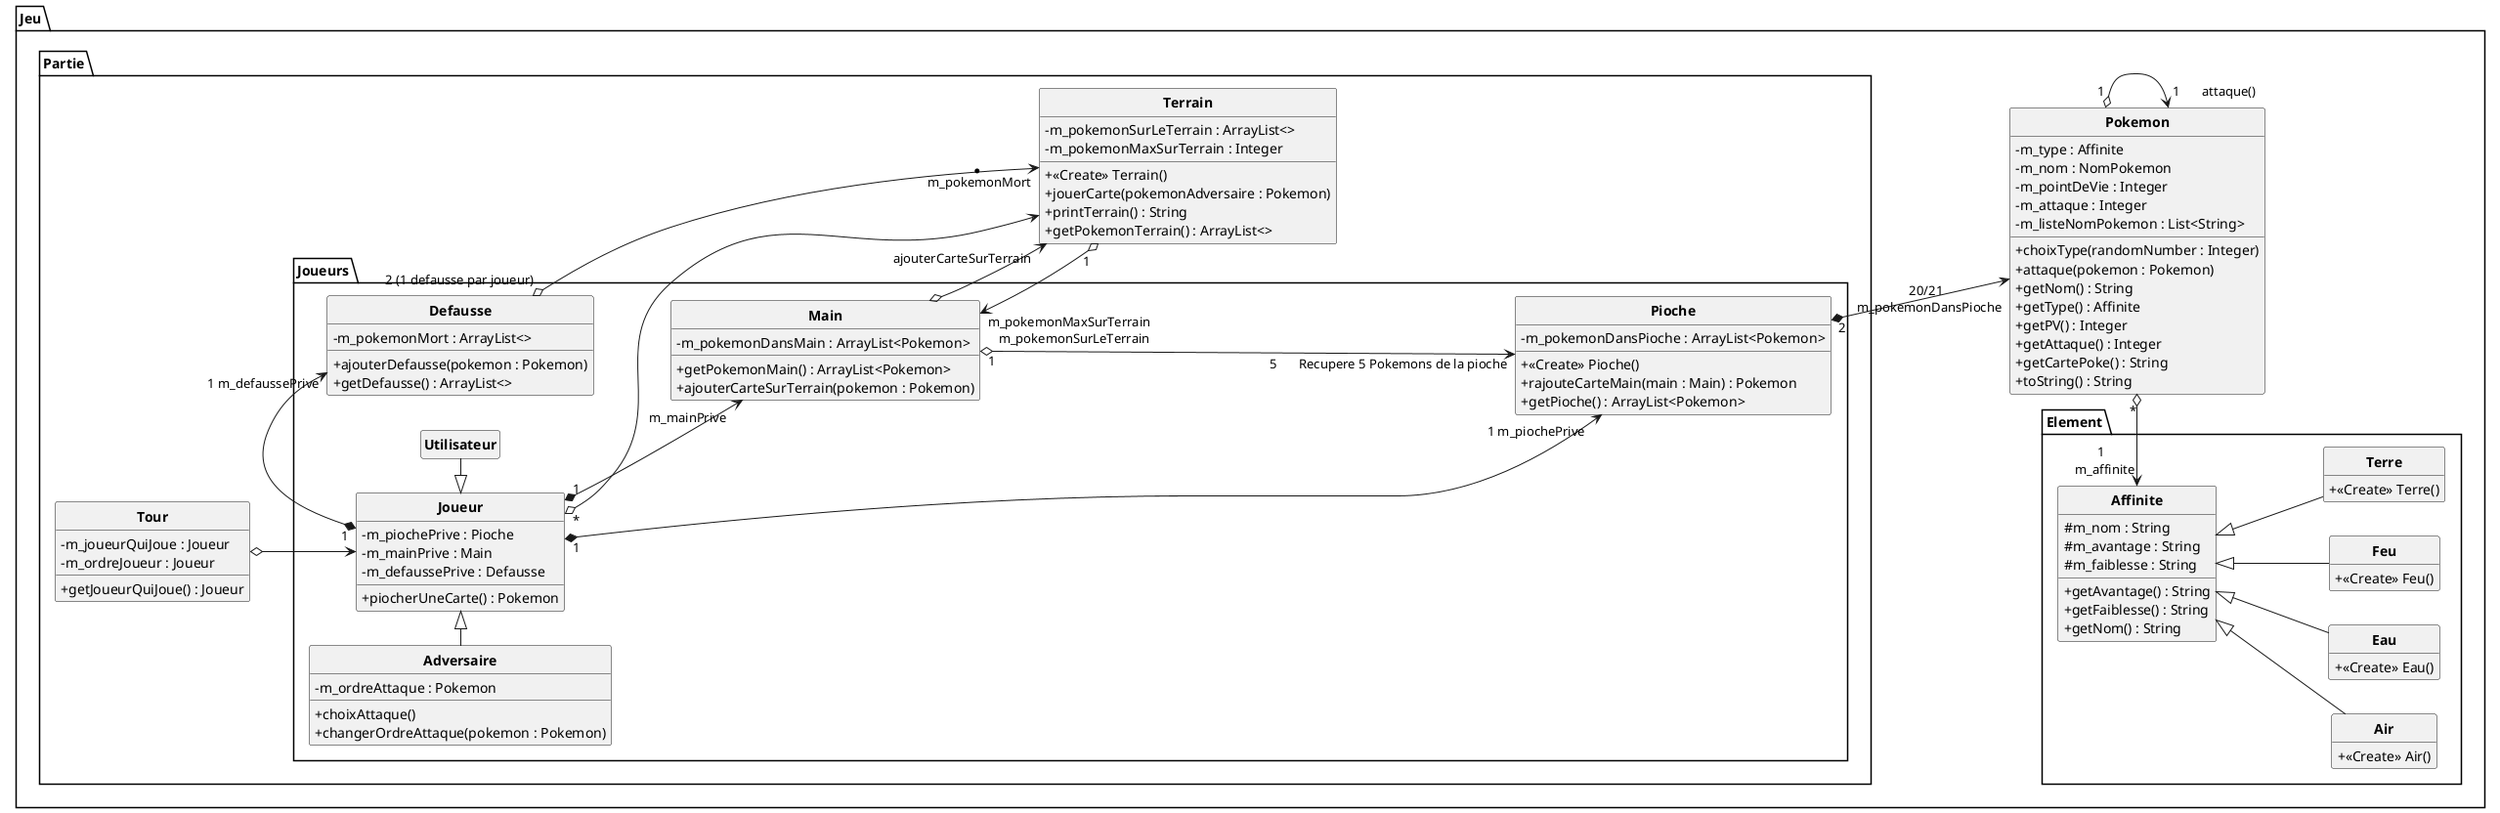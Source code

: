 @startuml
skinparam classAttributeIconSize 0
skinparam classFontStyle Bold
skinparam style strictuml
hide empty members
left to right direction



package Jeu
{
    package Partie
    {



        package Joueurs
        {
            class Joueur
            {
                - m_piochePrive : Pioche
                - m_mainPrive : Main
                - m_defaussePrive : Defausse

                + piocherUneCarte() : Pokemon
            }

            class Adversaire
            {
                - m_ordreAttaque : Pokemon

                + choixAttaque()
                + changerOrdreAttaque(pokemon : Pokemon)
            }

            class Utilisateur{}

            class Main
            {
                - m_pokemonDansMain : ArrayList<Pokemon>

                + getPokemonMain() : ArrayList<Pokemon>
                + ajouterCarteSurTerrain(pokemon : Pokemon)
            }
            class Pioche
            {
                - m_pokemonDansPioche : ArrayList<Pokemon>

                + <<Create>> Pioche()
                + rajouteCarteMain(main : Main) : Pokemon
                + getPioche() : ArrayList<Pokemon>
            }

            class Defausse
            {
                - m_pokemonMort : ArrayList<>

                + ajouterDefausse(pokemon : Pokemon)
                + getDefausse() : ArrayList<>
            }
        }

        Joueur "1" *--> "m_mainPrive" Main
        Main "1" o-----> "5 \t Recupere 5 Pokemons de la pioche"Pioche

        Joueur "*" o--> Terrain
        Joueur "1" *->  "1 m_piochePrive "Pioche
        Joueur "1" *-> "1 m_defaussePrive" Defausse
        Utilisateur -left-|> Joueur
        Adversaire -right-|> Joueur

        class Terrain
        {
            - m_pokemonSurLeTerrain : ArrayList<>
            - m_pokemonMaxSurTerrain : Integer

            + <<Create>> Terrain()
            + jouerCarte(pokemonAdversaire : Pokemon)
            + printTerrain() : String
            + getPokemonTerrain() : ArrayList<>
        }

        class Tour
        {
            - m_joueurQuiJoue : Joueur
            - m_ordreJoueur : Joueur

            + getJoueurQuiJoue() : Joueur
        }
    }

    Pioche "2"*----> "20/21 \n m_pokemonDansPioche" Pokemon
    Terrain "1" o-up-> "m_pokemonMaxSurTerrain \n  m_pokemonSurLeTerrain" Main
    Main o--> "ajouterCarteSurTerrain" Terrain
    Defausse "2 (1 defausse par joueur)" o--> "* \n m_pokemonMort" Terrain
    Tour o-down-> Joueur

    class Pokemon
    {
        - m_type : Affinite
        - m_nom : NomPokemon
        - m_pointDeVie : Integer
        - m_attaque : Integer
        - m_listeNomPokemon : List<String>

        + choixType(randomNumber : Integer)
        + attaque(pokemon : Pokemon)
        + getNom() : String
        + getType() : Affinite
        + getPV() : Integer
        + getAttaque() : Integer
        + getCartePoke() : String
        + toString() : String

    }

    package Element
    {
        class Affinite
        {
            # m_nom : String
            # m_avantage : String
            # m_faiblesse : String

            + getAvantage() : String
            + getFaiblesse() : String
            + getNom() : String
        }
        class Air{
        + <<Create>> Air()
        }
        class Eau{
        + <<Create>> Eau()
        }
        class Feu{
        + <<Create>> Feu()
        }
        class Terre{
        + <<Create>> Terre()
        }
    }

    Air -up-|> Affinite
    Feu -up-|> Affinite
    Terre -up-|> Affinite
    Eau -up-|> Affinite


    Pokemon "*" o-> "1 \n m_affinite" Affinite

    Pokemon "1" o-> "1 \t attaque()" Pokemon








}


@enduml
